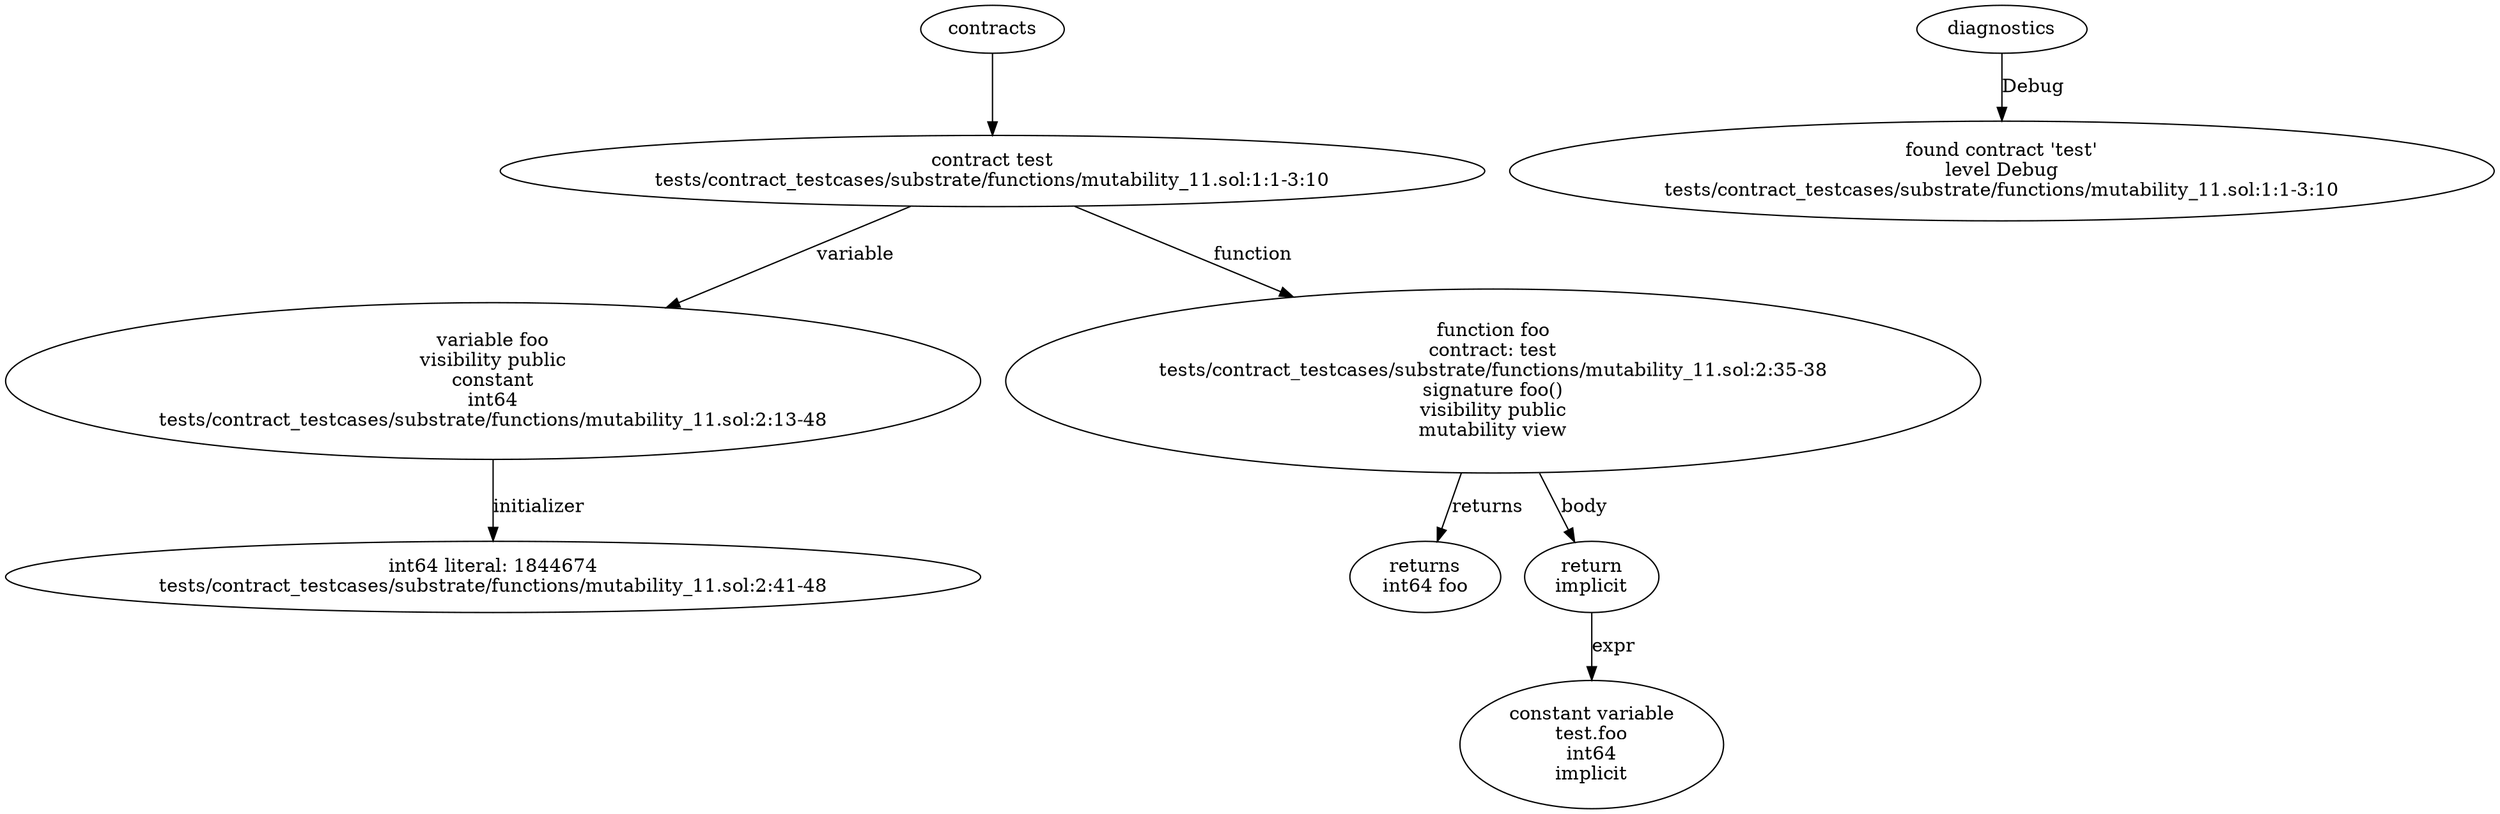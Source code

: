 strict digraph "tests/contract_testcases/substrate/functions/mutability_11.sol" {
	contract [label="contract test\ntests/contract_testcases/substrate/functions/mutability_11.sol:1:1-3:10"]
	var [label="variable foo\nvisibility public\nconstant\nint64\ntests/contract_testcases/substrate/functions/mutability_11.sol:2:13-48"]
	number_literal [label="int64 literal: 1844674\ntests/contract_testcases/substrate/functions/mutability_11.sol:2:41-48"]
	foo [label="function foo\ncontract: test\ntests/contract_testcases/substrate/functions/mutability_11.sol:2:35-38\nsignature foo()\nvisibility public\nmutability view"]
	returns [label="returns\nint64 foo"]
	return [label="return\nimplicit"]
	constant [label="constant variable\ntest.foo\nint64\nimplicit"]
	diagnostic [label="found contract 'test'\nlevel Debug\ntests/contract_testcases/substrate/functions/mutability_11.sol:1:1-3:10"]
	contracts -> contract
	contract -> var [label="variable"]
	var -> number_literal [label="initializer"]
	contract -> foo [label="function"]
	foo -> returns [label="returns"]
	foo -> return [label="body"]
	return -> constant [label="expr"]
	diagnostics -> diagnostic [label="Debug"]
}
